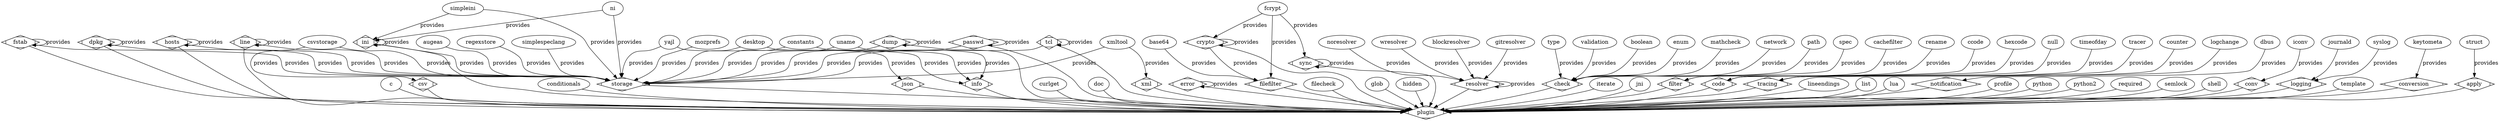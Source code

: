 strict digraph G {
	splines = true;

	plugin [shape=Mdiamond];
	storage [shape=Mdiamond];
	augeas -> storage [label="provides"];
	storage -> plugin;
	filefilter [shape=Mdiamond];
	base64 -> filefilter [label="provides"];
	filefilter -> plugin;
	resolver [shape=Mdiamond];
	blockresolver -> resolver [label="provides"];
	resolver -> plugin;
	check [shape=Mdiamond];
	boolean -> check [label="provides"];
	check -> plugin;
	c -> plugin;
	filter [shape=Mdiamond];
	cachefilter -> filter [label="provides"];
	filter -> plugin;
	code [shape=Mdiamond];
	ccode -> code [label="provides"];
	code -> plugin;
	conditionals -> plugin;
	storage [shape=Mdiamond];
	constants -> storage [label="provides"];
	storage -> plugin;
	info [shape=Mdiamond];
	constants -> info [label="provides"];
	info -> plugin;
	tracing [shape=Mdiamond];
	counter -> tracing [label="provides"];
	tracing -> plugin;
	filefilter [shape=Mdiamond];
	crypto -> filefilter [label="provides"];
	filefilter -> plugin;
	crypto [shape=Mdiamond];
	crypto -> crypto [label="provides"];
	crypto -> plugin;
	storage [shape=Mdiamond];
	csvstorage -> storage [label="provides"];
	storage -> plugin;
	csv [shape=Mdiamond];
	csvstorage -> csv [label="provides"];
	csv -> plugin;
	curlget -> plugin;
	notification [shape=Mdiamond];
	dbus -> notification [label="provides"];
	notification -> plugin;
	storage [shape=Mdiamond];
	desktop -> storage [label="provides"];
	storage -> plugin;
	info [shape=Mdiamond];
	desktop -> info [label="provides"];
	info -> plugin;
	doc -> plugin;
	storage [shape=Mdiamond];
	dpkg -> storage [label="provides"];
	storage -> plugin;
	dpkg [shape=Mdiamond];
	dpkg -> dpkg [label="provides"];
	dpkg -> plugin;
	storage [shape=Mdiamond];
	dump -> storage [label="provides"];
	storage -> plugin;
	dump [shape=Mdiamond];
	dump -> dump [label="provides"];
	dump -> plugin;
	check [shape=Mdiamond];
	enum -> check [label="provides"];
	check -> plugin;
	error [shape=Mdiamond];
	error -> error [label="provides"];
	error -> plugin;
	sync [shape=Mdiamond];
	fcrypt -> sync [label="provides"];
	sync -> plugin;
	filefilter [shape=Mdiamond];
	fcrypt -> filefilter [label="provides"];
	filefilter -> plugin;
	crypto [shape=Mdiamond];
	fcrypt -> crypto [label="provides"];
	crypto -> plugin;
	filecheck -> plugin;
	storage [shape=Mdiamond];
	fstab -> storage [label="provides"];
	storage -> plugin;
	fstab [shape=Mdiamond];
	fstab -> fstab [label="provides"];
	fstab -> plugin;
	resolver [shape=Mdiamond];
	gitresolver -> resolver [label="provides"];
	resolver -> plugin;
	glob -> plugin;
	code [shape=Mdiamond];
	hexcode -> code [label="provides"];
	code -> plugin;
	hidden -> plugin;
	storage [shape=Mdiamond];
	hosts -> storage [label="provides"];
	storage -> plugin;
	hosts [shape=Mdiamond];
	hosts -> hosts [label="provides"];
	hosts -> plugin;
	conv [shape=Mdiamond];
	iconv -> conv [label="provides"];
	conv -> plugin;
	storage [shape=Mdiamond];
	ini -> storage [label="provides"];
	storage -> plugin;
	ini [shape=Mdiamond];
	ini -> ini [label="provides"];
	ini -> plugin;
	iterate -> plugin;
	jni -> plugin;
	logging [shape=Mdiamond];
	journald -> logging [label="provides"];
	logging -> plugin;
	conversion [shape=Mdiamond];
	keytometa -> conversion [label="provides"];
	conversion -> plugin;
	storage [shape=Mdiamond];
	line -> storage [label="provides"];
	storage -> plugin;
	line [shape=Mdiamond];
	line -> line [label="provides"];
	line -> plugin;
	lineendings -> plugin;
	list -> plugin;
	tracing [shape=Mdiamond];
	logchange -> tracing [label="provides"];
	tracing -> plugin;
	lua -> plugin;
	check [shape=Mdiamond];
	mathcheck -> check [label="provides"];
	check -> plugin;
	storage [shape=Mdiamond];
	mozprefs -> storage [label="provides"];
	storage -> plugin;
	check [shape=Mdiamond];
	network -> check [label="provides"];
	check -> plugin;
	storage [shape=Mdiamond];
	ni -> storage [label="provides"];
	storage -> plugin;
	ini [shape=Mdiamond];
	ni -> ini [label="provides"];
	ini -> plugin;
	resolver [shape=Mdiamond];
	noresolver -> resolver [label="provides"];
	resolver -> plugin;
	code [shape=Mdiamond];
	null -> code [label="provides"];
	code -> plugin;
	storage [shape=Mdiamond];
	passwd -> storage [label="provides"];
	storage -> plugin;
	passwd [shape=Mdiamond];
	passwd -> passwd [label="provides"];
	passwd -> plugin;
	check [shape=Mdiamond];
	path -> check [label="provides"];
	check -> plugin;
	profile -> plugin;
	python -> plugin;
	python2 -> plugin;
	storage [shape=Mdiamond];
	regexstore -> storage [label="provides"];
	storage -> plugin;
	filter [shape=Mdiamond];
	rename -> filter [label="provides"];
	filter -> plugin;
	required -> plugin;
	resolver [shape=Mdiamond];
	resolver -> resolver [label="provides"];
	resolver -> plugin;
	semlock -> plugin;
	shell -> plugin;
	storage [shape=Mdiamond];
	simpleini -> storage [label="provides"];
	storage -> plugin;
	ini [shape=Mdiamond];
	simpleini -> ini [label="provides"];
	ini -> plugin;
	storage [shape=Mdiamond];
	simplespeclang -> storage [label="provides"];
	storage -> plugin;
	check [shape=Mdiamond];
	spec -> check [label="provides"];
	check -> plugin;
	apply [shape=Mdiamond];
	struct -> apply [label="provides"];
	apply -> plugin;
	sync [shape=Mdiamond];
	sync -> sync [label="provides"];
	sync -> plugin;
	logging [shape=Mdiamond];
	syslog -> logging [label="provides"];
	logging -> plugin;
	storage [shape=Mdiamond];
	tcl -> storage [label="provides"];
	storage -> plugin;
	tcl [shape=Mdiamond];
	tcl -> tcl [label="provides"];
	tcl -> plugin;
	template -> plugin;
	tracing [shape=Mdiamond];
	timeofday -> tracing [label="provides"];
	tracing -> plugin;
	tracing [shape=Mdiamond];
	tracer -> tracing [label="provides"];
	tracing -> plugin;
	check [shape=Mdiamond];
	type -> check [label="provides"];
	check -> plugin;
	storage [shape=Mdiamond];
	uname -> storage [label="provides"];
	storage -> plugin;
	info [shape=Mdiamond];
	uname -> info [label="provides"];
	info -> plugin;
	check [shape=Mdiamond];
	validation -> check [label="provides"];
	check -> plugin;
	resolver [shape=Mdiamond];
	wresolver -> resolver [label="provides"];
	resolver -> plugin;
	storage [shape=Mdiamond];
	xmltool -> storage [label="provides"];
	storage -> plugin;
	xml [shape=Mdiamond];
	xmltool -> xml [label="provides"];
	xml -> plugin;
	storage [shape=Mdiamond];
	yajl -> storage [label="provides"];
	storage -> plugin;
	json [shape=Mdiamond];
	yajl -> json [label="provides"];
	json -> plugin;
}

